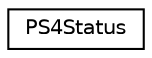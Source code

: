 digraph "Graphical Class Hierarchy"
{
  edge [fontname="Helvetica",fontsize="10",labelfontname="Helvetica",labelfontsize="10"];
  node [fontname="Helvetica",fontsize="10",shape=record];
  rankdir="LR";
  Node1 [label="PS4Status",height=0.2,width=0.4,color="black", fillcolor="white", style="filled",URL="$struct_p_s4_status.html"];
}
